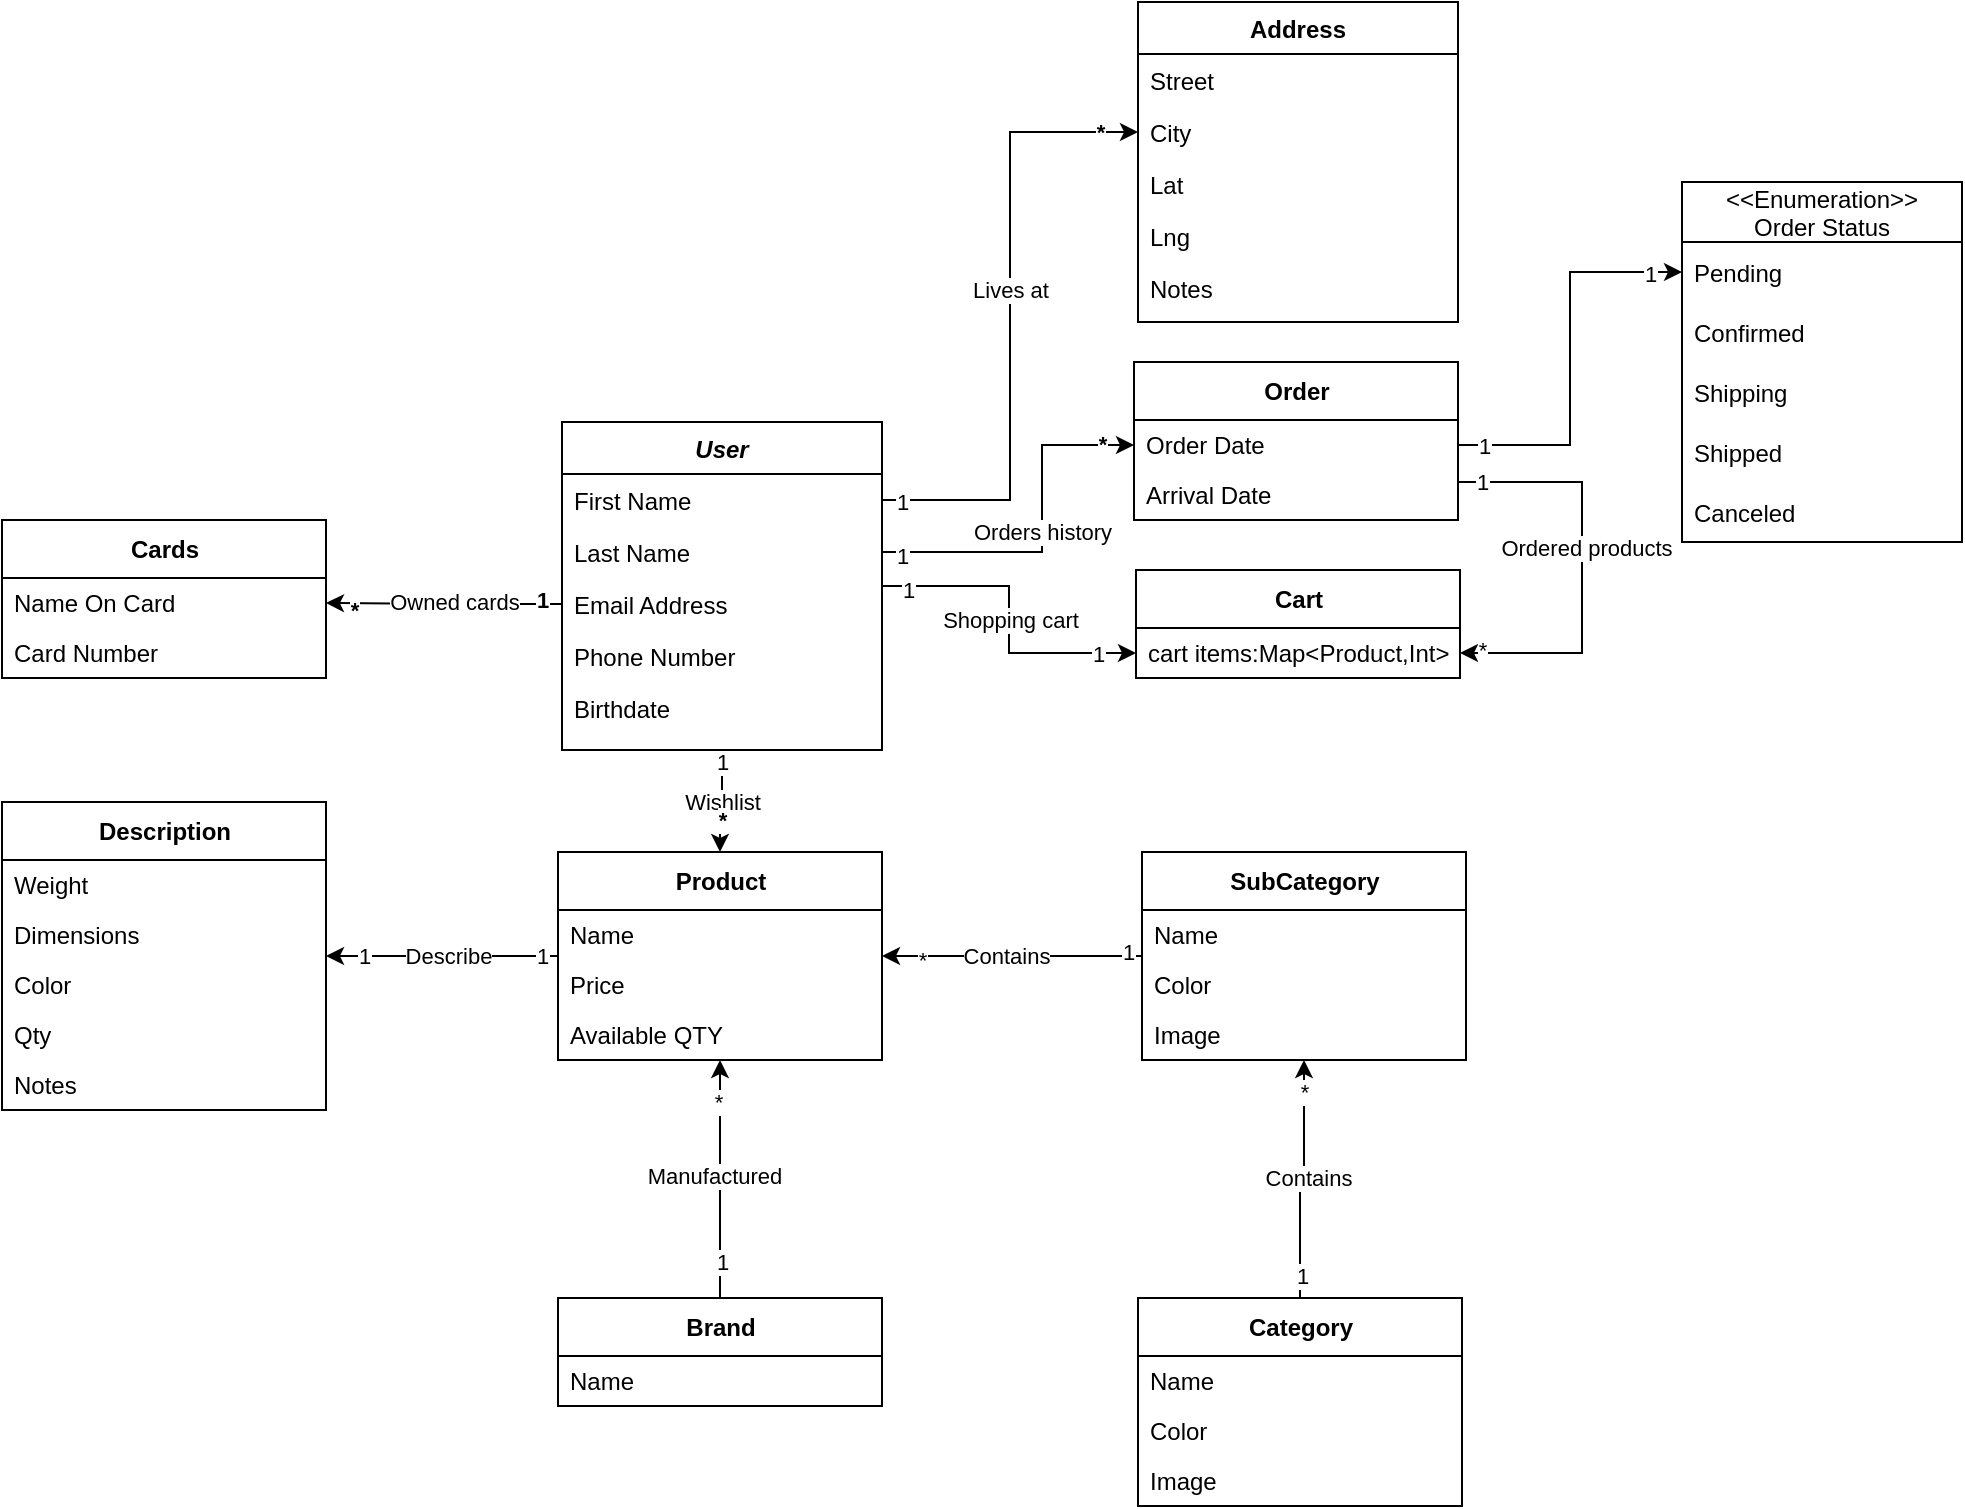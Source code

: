<mxfile version="15.8.4" type="device"><diagram id="C5RBs43oDa-KdzZeNtuy" name="Page-1"><mxGraphModel dx="2135" dy="1722" grid="1" gridSize="10" guides="1" tooltips="1" connect="1" arrows="1" fold="1" page="1" pageScale="1" pageWidth="827" pageHeight="1169" math="0" shadow="0"><root><mxCell id="WIyWlLk6GJQsqaUBKTNV-0"/><mxCell id="WIyWlLk6GJQsqaUBKTNV-1" parent="WIyWlLk6GJQsqaUBKTNV-0"/><mxCell id="TYzhtaJkAtgRP31RwPeW-9" style="edgeStyle=orthogonalEdgeStyle;rounded=0;orthogonalLoop=1;jettySize=auto;html=1;entryX=0;entryY=0.5;entryDx=0;entryDy=0;exitX=1;exitY=0.5;exitDx=0;exitDy=0;" parent="WIyWlLk6GJQsqaUBKTNV-1" source="zkfFHV4jXpPFQw0GAbJ--1" target="zkfFHV4jXpPFQw0GAbJ--19" edge="1"><mxGeometry relative="1" as="geometry"/></mxCell><mxCell id="TYzhtaJkAtgRP31RwPeW-10" value="Lives at" style="edgeLabel;html=1;align=center;verticalAlign=middle;resizable=0;points=[];" parent="TYzhtaJkAtgRP31RwPeW-9" vertex="1" connectable="0"><mxGeometry x="0.083" relative="1" as="geometry"><mxPoint as="offset"/></mxGeometry></mxCell><mxCell id="TYzhtaJkAtgRP31RwPeW-12" value="1" style="edgeLabel;html=1;align=center;verticalAlign=middle;resizable=0;points=[];" parent="TYzhtaJkAtgRP31RwPeW-9" vertex="1" connectable="0"><mxGeometry x="-0.917" y="-1" relative="1" as="geometry"><mxPoint x="-3" as="offset"/></mxGeometry></mxCell><mxCell id="TYzhtaJkAtgRP31RwPeW-13" value="&lt;b&gt;*&lt;/b&gt;" style="edgeLabel;html=1;align=center;verticalAlign=middle;resizable=0;points=[];" parent="TYzhtaJkAtgRP31RwPeW-9" vertex="1" connectable="0"><mxGeometry x="0.878" relative="1" as="geometry"><mxPoint as="offset"/></mxGeometry></mxCell><mxCell id="TYzhtaJkAtgRP31RwPeW-72" value="Shopping cart" style="edgeStyle=orthogonalEdgeStyle;rounded=0;orthogonalLoop=1;jettySize=auto;html=1;entryX=0;entryY=0.5;entryDx=0;entryDy=0;" parent="WIyWlLk6GJQsqaUBKTNV-1" source="zkfFHV4jXpPFQw0GAbJ--0" target="TYzhtaJkAtgRP31RwPeW-34" edge="1"><mxGeometry relative="1" as="geometry"/></mxCell><mxCell id="TYzhtaJkAtgRP31RwPeW-73" value="1" style="edgeLabel;html=1;align=center;verticalAlign=middle;resizable=0;points=[];" parent="TYzhtaJkAtgRP31RwPeW-72" vertex="1" connectable="0"><mxGeometry x="-0.844" y="-2" relative="1" as="geometry"><mxPoint as="offset"/></mxGeometry></mxCell><mxCell id="TYzhtaJkAtgRP31RwPeW-74" value="1" style="edgeLabel;html=1;align=center;verticalAlign=middle;resizable=0;points=[];" parent="TYzhtaJkAtgRP31RwPeW-72" vertex="1" connectable="0"><mxGeometry x="0.765" y="1" relative="1" as="geometry"><mxPoint y="1" as="offset"/></mxGeometry></mxCell><mxCell id="TYzhtaJkAtgRP31RwPeW-75" value="Wishlist" style="edgeStyle=orthogonalEdgeStyle;rounded=0;orthogonalLoop=1;jettySize=auto;html=1;entryX=0.5;entryY=0;entryDx=0;entryDy=0;" parent="WIyWlLk6GJQsqaUBKTNV-1" source="zkfFHV4jXpPFQw0GAbJ--0" target="TYzhtaJkAtgRP31RwPeW-25" edge="1"><mxGeometry relative="1" as="geometry"/></mxCell><mxCell id="TYzhtaJkAtgRP31RwPeW-76" value="1" style="edgeLabel;html=1;align=center;verticalAlign=middle;resizable=0;points=[];" parent="TYzhtaJkAtgRP31RwPeW-75" vertex="1" connectable="0"><mxGeometry x="-0.794" y="2" relative="1" as="geometry"><mxPoint x="-2" as="offset"/></mxGeometry></mxCell><mxCell id="TYzhtaJkAtgRP31RwPeW-77" value="*" style="edgeLabel;html=1;align=center;verticalAlign=middle;resizable=0;points=[];fontStyle=1" parent="TYzhtaJkAtgRP31RwPeW-75" vertex="1" connectable="0"><mxGeometry x="0.726" y="2" relative="1" as="geometry"><mxPoint x="-1" y="-9" as="offset"/></mxGeometry></mxCell><mxCell id="zkfFHV4jXpPFQw0GAbJ--0" value="User" style="swimlane;fontStyle=3;align=center;verticalAlign=top;childLayout=stackLayout;horizontal=1;startSize=26;horizontalStack=0;resizeParent=1;resizeLast=0;collapsible=1;marginBottom=0;rounded=0;shadow=0;strokeWidth=1;" parent="WIyWlLk6GJQsqaUBKTNV-1" vertex="1"><mxGeometry x="220" y="120" width="160" height="164" as="geometry"><mxRectangle x="230" y="140" width="160" height="26" as="alternateBounds"/></mxGeometry></mxCell><mxCell id="zkfFHV4jXpPFQw0GAbJ--1" value="First Name" style="text;align=left;verticalAlign=top;spacingLeft=4;spacingRight=4;overflow=hidden;rotatable=0;points=[[0,0.5],[1,0.5]];portConstraint=eastwest;" parent="zkfFHV4jXpPFQw0GAbJ--0" vertex="1"><mxGeometry y="26" width="160" height="26" as="geometry"/></mxCell><mxCell id="zkfFHV4jXpPFQw0GAbJ--2" value="Last Name" style="text;align=left;verticalAlign=top;spacingLeft=4;spacingRight=4;overflow=hidden;rotatable=0;points=[[0,0.5],[1,0.5]];portConstraint=eastwest;rounded=0;shadow=0;html=0;" parent="zkfFHV4jXpPFQw0GAbJ--0" vertex="1"><mxGeometry y="52" width="160" height="26" as="geometry"/></mxCell><mxCell id="zkfFHV4jXpPFQw0GAbJ--3" value="Email Address" style="text;align=left;verticalAlign=top;spacingLeft=4;spacingRight=4;overflow=hidden;rotatable=0;points=[[0,0.5],[1,0.5]];portConstraint=eastwest;rounded=0;shadow=0;html=0;" parent="zkfFHV4jXpPFQw0GAbJ--0" vertex="1"><mxGeometry y="78" width="160" height="26" as="geometry"/></mxCell><mxCell id="TYzhtaJkAtgRP31RwPeW-0" value="Phone Number" style="text;align=left;verticalAlign=top;spacingLeft=4;spacingRight=4;overflow=hidden;rotatable=0;points=[[0,0.5],[1,0.5]];portConstraint=eastwest;rounded=0;shadow=0;html=0;" parent="zkfFHV4jXpPFQw0GAbJ--0" vertex="1"><mxGeometry y="104" width="160" height="26" as="geometry"/></mxCell><mxCell id="TYzhtaJkAtgRP31RwPeW-1" value="Birthdate" style="text;align=left;verticalAlign=top;spacingLeft=4;spacingRight=4;overflow=hidden;rotatable=0;points=[[0,0.5],[1,0.5]];portConstraint=eastwest;rounded=0;shadow=0;html=0;" parent="zkfFHV4jXpPFQw0GAbJ--0" vertex="1"><mxGeometry y="130" width="160" height="26" as="geometry"/></mxCell><mxCell id="zkfFHV4jXpPFQw0GAbJ--17" value="Address" style="swimlane;fontStyle=1;align=center;verticalAlign=top;childLayout=stackLayout;horizontal=1;startSize=26;horizontalStack=0;resizeParent=1;resizeLast=0;collapsible=1;marginBottom=0;rounded=0;shadow=0;strokeWidth=1;" parent="WIyWlLk6GJQsqaUBKTNV-1" vertex="1"><mxGeometry x="508" y="-90" width="160" height="160" as="geometry"><mxRectangle x="550" y="140" width="160" height="26" as="alternateBounds"/></mxGeometry></mxCell><mxCell id="zkfFHV4jXpPFQw0GAbJ--18" value="Street" style="text;align=left;verticalAlign=top;spacingLeft=4;spacingRight=4;overflow=hidden;rotatable=0;points=[[0,0.5],[1,0.5]];portConstraint=eastwest;" parent="zkfFHV4jXpPFQw0GAbJ--17" vertex="1"><mxGeometry y="26" width="160" height="26" as="geometry"/></mxCell><mxCell id="zkfFHV4jXpPFQw0GAbJ--19" value="City" style="text;align=left;verticalAlign=top;spacingLeft=4;spacingRight=4;overflow=hidden;rotatable=0;points=[[0,0.5],[1,0.5]];portConstraint=eastwest;rounded=0;shadow=0;html=0;" parent="zkfFHV4jXpPFQw0GAbJ--17" vertex="1"><mxGeometry y="52" width="160" height="26" as="geometry"/></mxCell><mxCell id="zkfFHV4jXpPFQw0GAbJ--20" value="Lat" style="text;align=left;verticalAlign=top;spacingLeft=4;spacingRight=4;overflow=hidden;rotatable=0;points=[[0,0.5],[1,0.5]];portConstraint=eastwest;rounded=0;shadow=0;html=0;" parent="zkfFHV4jXpPFQw0GAbJ--17" vertex="1"><mxGeometry y="78" width="160" height="26" as="geometry"/></mxCell><mxCell id="zkfFHV4jXpPFQw0GAbJ--21" value="Lng" style="text;align=left;verticalAlign=top;spacingLeft=4;spacingRight=4;overflow=hidden;rotatable=0;points=[[0,0.5],[1,0.5]];portConstraint=eastwest;rounded=0;shadow=0;html=0;" parent="zkfFHV4jXpPFQw0GAbJ--17" vertex="1"><mxGeometry y="104" width="160" height="26" as="geometry"/></mxCell><mxCell id="zkfFHV4jXpPFQw0GAbJ--22" value="Notes" style="text;align=left;verticalAlign=top;spacingLeft=4;spacingRight=4;overflow=hidden;rotatable=0;points=[[0,0.5],[1,0.5]];portConstraint=eastwest;rounded=0;shadow=0;html=0;" parent="zkfFHV4jXpPFQw0GAbJ--17" vertex="1"><mxGeometry y="130" width="160" height="26" as="geometry"/></mxCell><mxCell id="TYzhtaJkAtgRP31RwPeW-2" value="Order" style="swimlane;fontStyle=1;align=center;verticalAlign=middle;childLayout=stackLayout;horizontal=1;startSize=29;horizontalStack=0;resizeParent=1;resizeParentMax=0;resizeLast=0;collapsible=0;marginBottom=0;html=1;" parent="WIyWlLk6GJQsqaUBKTNV-1" vertex="1"><mxGeometry x="506" y="90" width="162" height="79" as="geometry"/></mxCell><mxCell id="TYzhtaJkAtgRP31RwPeW-4" value="Order Date" style="text;html=1;strokeColor=none;fillColor=none;align=left;verticalAlign=middle;spacingLeft=4;spacingRight=4;overflow=hidden;rotatable=0;points=[[0,0.5],[1,0.5]];portConstraint=eastwest;" parent="TYzhtaJkAtgRP31RwPeW-2" vertex="1"><mxGeometry y="29" width="162" height="25" as="geometry"/></mxCell><mxCell id="TYzhtaJkAtgRP31RwPeW-43" value="Arrival Date" style="text;html=1;strokeColor=none;fillColor=none;align=left;verticalAlign=middle;spacingLeft=4;spacingRight=4;overflow=hidden;rotatable=0;points=[[0,0.5],[1,0.5]];portConstraint=eastwest;" parent="TYzhtaJkAtgRP31RwPeW-2" vertex="1"><mxGeometry y="54" width="162" height="25" as="geometry"/></mxCell><mxCell id="TYzhtaJkAtgRP31RwPeW-11" value="Orders history" style="edgeStyle=orthogonalEdgeStyle;rounded=0;orthogonalLoop=1;jettySize=auto;html=1;exitX=1;exitY=0.5;exitDx=0;exitDy=0;entryX=0;entryY=0.5;entryDx=0;entryDy=0;" parent="WIyWlLk6GJQsqaUBKTNV-1" source="zkfFHV4jXpPFQw0GAbJ--2" edge="1"><mxGeometry relative="1" as="geometry"><mxPoint x="506" y="131.5" as="targetPoint"/><Array as="points"><mxPoint x="460" y="185"/><mxPoint x="460" y="132"/></Array></mxGeometry></mxCell><mxCell id="TYzhtaJkAtgRP31RwPeW-15" value="1" style="edgeLabel;html=1;align=center;verticalAlign=middle;resizable=0;points=[];" parent="TYzhtaJkAtgRP31RwPeW-11" vertex="1" connectable="0"><mxGeometry x="-0.788" y="-2" relative="1" as="geometry"><mxPoint x="-9" as="offset"/></mxGeometry></mxCell><mxCell id="TYzhtaJkAtgRP31RwPeW-16" value="&lt;b&gt;*&lt;/b&gt;" style="edgeLabel;html=1;align=center;verticalAlign=middle;resizable=0;points=[];" parent="TYzhtaJkAtgRP31RwPeW-11" vertex="1" connectable="0"><mxGeometry x="0.855" y="2" relative="1" as="geometry"><mxPoint x="-3" y="1" as="offset"/></mxGeometry></mxCell><mxCell id="TYzhtaJkAtgRP31RwPeW-18" value="Cards" style="swimlane;fontStyle=1;align=center;verticalAlign=middle;childLayout=stackLayout;horizontal=1;startSize=29;horizontalStack=0;resizeParent=1;resizeParentMax=0;resizeLast=0;collapsible=0;marginBottom=0;html=1;" parent="WIyWlLk6GJQsqaUBKTNV-1" vertex="1"><mxGeometry x="-60" y="169" width="162" height="79" as="geometry"/></mxCell><mxCell id="TYzhtaJkAtgRP31RwPeW-20" value="Name On Card" style="text;html=1;strokeColor=none;fillColor=none;align=left;verticalAlign=middle;spacingLeft=4;spacingRight=4;overflow=hidden;rotatable=0;points=[[0,0.5],[1,0.5]];portConstraint=eastwest;" parent="TYzhtaJkAtgRP31RwPeW-18" vertex="1"><mxGeometry y="29" width="162" height="25" as="geometry"/></mxCell><mxCell id="TYzhtaJkAtgRP31RwPeW-58" value="Card Number" style="text;html=1;strokeColor=none;fillColor=none;align=left;verticalAlign=middle;spacingLeft=4;spacingRight=4;overflow=hidden;rotatable=0;points=[[0,0.5],[1,0.5]];portConstraint=eastwest;" parent="TYzhtaJkAtgRP31RwPeW-18" vertex="1"><mxGeometry y="54" width="162" height="25" as="geometry"/></mxCell><mxCell id="TYzhtaJkAtgRP31RwPeW-105" style="edgeStyle=orthogonalEdgeStyle;rounded=0;orthogonalLoop=1;jettySize=auto;html=1;" parent="WIyWlLk6GJQsqaUBKTNV-1" source="TYzhtaJkAtgRP31RwPeW-25" target="TYzhtaJkAtgRP31RwPeW-98" edge="1"><mxGeometry relative="1" as="geometry"/></mxCell><mxCell id="TYzhtaJkAtgRP31RwPeW-107" value="1" style="edgeLabel;html=1;align=center;verticalAlign=middle;resizable=0;points=[];" parent="TYzhtaJkAtgRP31RwPeW-105" vertex="1" connectable="0"><mxGeometry x="0.685" relative="1" as="geometry"><mxPoint as="offset"/></mxGeometry></mxCell><mxCell id="TYzhtaJkAtgRP31RwPeW-108" value="1" style="edgeLabel;html=1;align=center;verticalAlign=middle;resizable=0;points=[];" parent="TYzhtaJkAtgRP31RwPeW-105" vertex="1" connectable="0"><mxGeometry x="-0.857" relative="1" as="geometry"><mxPoint as="offset"/></mxGeometry></mxCell><mxCell id="TYzhtaJkAtgRP31RwPeW-110" value="Describe" style="edgeLabel;html=1;align=center;verticalAlign=middle;resizable=0;points=[];" parent="TYzhtaJkAtgRP31RwPeW-105" vertex="1" connectable="0"><mxGeometry x="-0.046" relative="1" as="geometry"><mxPoint as="offset"/></mxGeometry></mxCell><mxCell id="TYzhtaJkAtgRP31RwPeW-25" value="Product" style="swimlane;fontStyle=1;align=center;verticalAlign=middle;childLayout=stackLayout;horizontal=1;startSize=29;horizontalStack=0;resizeParent=1;resizeParentMax=0;resizeLast=0;collapsible=0;marginBottom=0;html=1;" parent="WIyWlLk6GJQsqaUBKTNV-1" vertex="1"><mxGeometry x="218" y="335" width="162" height="104" as="geometry"/></mxCell><mxCell id="TYzhtaJkAtgRP31RwPeW-27" value="Name" style="text;html=1;strokeColor=none;fillColor=none;align=left;verticalAlign=middle;spacingLeft=4;spacingRight=4;overflow=hidden;rotatable=0;points=[[0,0.5],[1,0.5]];portConstraint=eastwest;" parent="TYzhtaJkAtgRP31RwPeW-25" vertex="1"><mxGeometry y="29" width="162" height="25" as="geometry"/></mxCell><mxCell id="TYzhtaJkAtgRP31RwPeW-78" value="Price" style="text;html=1;strokeColor=none;fillColor=none;align=left;verticalAlign=middle;spacingLeft=4;spacingRight=4;overflow=hidden;rotatable=0;points=[[0,0.5],[1,0.5]];portConstraint=eastwest;" parent="TYzhtaJkAtgRP31RwPeW-25" vertex="1"><mxGeometry y="54" width="162" height="25" as="geometry"/></mxCell><mxCell id="TYzhtaJkAtgRP31RwPeW-79" value="Available QTY&amp;nbsp;" style="text;html=1;strokeColor=none;fillColor=none;align=left;verticalAlign=middle;spacingLeft=4;spacingRight=4;overflow=hidden;rotatable=0;points=[[0,0.5],[1,0.5]];portConstraint=eastwest;" parent="TYzhtaJkAtgRP31RwPeW-25" vertex="1"><mxGeometry y="79" width="162" height="25" as="geometry"/></mxCell><mxCell id="TYzhtaJkAtgRP31RwPeW-32" value="Cart" style="swimlane;fontStyle=1;align=center;verticalAlign=middle;childLayout=stackLayout;horizontal=1;startSize=29;horizontalStack=0;resizeParent=1;resizeParentMax=0;resizeLast=0;collapsible=0;marginBottom=0;html=1;" parent="WIyWlLk6GJQsqaUBKTNV-1" vertex="1"><mxGeometry x="507" y="194" width="162" height="54" as="geometry"/></mxCell><mxCell id="TYzhtaJkAtgRP31RwPeW-34" value="cart items:Map&amp;lt;Product,Int&amp;gt;" style="text;html=1;strokeColor=none;fillColor=none;align=left;verticalAlign=middle;spacingLeft=4;spacingRight=4;overflow=hidden;rotatable=0;points=[[0,0.5],[1,0.5]];portConstraint=eastwest;" parent="TYzhtaJkAtgRP31RwPeW-32" vertex="1"><mxGeometry y="29" width="162" height="25" as="geometry"/></mxCell><mxCell id="TYzhtaJkAtgRP31RwPeW-39" style="edgeStyle=orthogonalEdgeStyle;rounded=0;orthogonalLoop=1;jettySize=auto;html=1;exitX=1;exitY=0.5;exitDx=0;exitDy=0;entryX=1;entryY=0.5;entryDx=0;entryDy=0;" parent="WIyWlLk6GJQsqaUBKTNV-1" source="TYzhtaJkAtgRP31RwPeW-43" target="TYzhtaJkAtgRP31RwPeW-34" edge="1"><mxGeometry relative="1" as="geometry"><mxPoint x="668" y="131.5" as="sourcePoint"/><Array as="points"><mxPoint x="668" y="150"/><mxPoint x="730" y="150"/><mxPoint x="730" y="236"/></Array></mxGeometry></mxCell><mxCell id="TYzhtaJkAtgRP31RwPeW-40" value="Ordered products" style="edgeLabel;html=1;align=center;verticalAlign=middle;resizable=0;points=[];" parent="TYzhtaJkAtgRP31RwPeW-39" vertex="1" connectable="0"><mxGeometry x="-0.058" y="2" relative="1" as="geometry"><mxPoint as="offset"/></mxGeometry></mxCell><mxCell id="TYzhtaJkAtgRP31RwPeW-41" value="1" style="edgeLabel;html=1;align=center;verticalAlign=middle;resizable=0;points=[];" parent="TYzhtaJkAtgRP31RwPeW-39" vertex="1" connectable="0"><mxGeometry x="-0.939" relative="1" as="geometry"><mxPoint x="12" as="offset"/></mxGeometry></mxCell><mxCell id="TYzhtaJkAtgRP31RwPeW-42" value="*" style="edgeLabel;html=1;align=center;verticalAlign=middle;resizable=0;points=[];" parent="TYzhtaJkAtgRP31RwPeW-39" vertex="1" connectable="0"><mxGeometry x="0.901" y="-2" relative="1" as="geometry"><mxPoint as="offset"/></mxGeometry></mxCell><mxCell id="TYzhtaJkAtgRP31RwPeW-49" value="&lt;&lt;Enumeration&gt;&gt;&#10;Order Status" style="swimlane;fontStyle=0;childLayout=stackLayout;horizontal=1;startSize=30;horizontalStack=0;resizeParent=1;resizeParentMax=0;resizeLast=0;collapsible=1;marginBottom=0;" parent="WIyWlLk6GJQsqaUBKTNV-1" vertex="1"><mxGeometry x="780" width="140" height="180" as="geometry"/></mxCell><mxCell id="TYzhtaJkAtgRP31RwPeW-50" value="Pending" style="text;strokeColor=none;fillColor=none;align=left;verticalAlign=middle;spacingLeft=4;spacingRight=4;overflow=hidden;points=[[0,0.5],[1,0.5]];portConstraint=eastwest;rotatable=0;" parent="TYzhtaJkAtgRP31RwPeW-49" vertex="1"><mxGeometry y="30" width="140" height="30" as="geometry"/></mxCell><mxCell id="TYzhtaJkAtgRP31RwPeW-51" value="Confirmed" style="text;strokeColor=none;fillColor=none;align=left;verticalAlign=middle;spacingLeft=4;spacingRight=4;overflow=hidden;points=[[0,0.5],[1,0.5]];portConstraint=eastwest;rotatable=0;" parent="TYzhtaJkAtgRP31RwPeW-49" vertex="1"><mxGeometry y="60" width="140" height="30" as="geometry"/></mxCell><mxCell id="TYzhtaJkAtgRP31RwPeW-52" value="Shipping" style="text;strokeColor=none;fillColor=none;align=left;verticalAlign=middle;spacingLeft=4;spacingRight=4;overflow=hidden;points=[[0,0.5],[1,0.5]];portConstraint=eastwest;rotatable=0;" parent="TYzhtaJkAtgRP31RwPeW-49" vertex="1"><mxGeometry y="90" width="140" height="30" as="geometry"/></mxCell><mxCell id="TYzhtaJkAtgRP31RwPeW-56" value="Shipped" style="text;strokeColor=none;fillColor=none;align=left;verticalAlign=middle;spacingLeft=4;spacingRight=4;overflow=hidden;points=[[0,0.5],[1,0.5]];portConstraint=eastwest;rotatable=0;" parent="TYzhtaJkAtgRP31RwPeW-49" vertex="1"><mxGeometry y="120" width="140" height="30" as="geometry"/></mxCell><mxCell id="TYzhtaJkAtgRP31RwPeW-57" value="Canceled" style="text;strokeColor=none;fillColor=none;align=left;verticalAlign=middle;spacingLeft=4;spacingRight=4;overflow=hidden;points=[[0,0.5],[1,0.5]];portConstraint=eastwest;rotatable=0;" parent="TYzhtaJkAtgRP31RwPeW-49" vertex="1"><mxGeometry y="150" width="140" height="30" as="geometry"/></mxCell><mxCell id="TYzhtaJkAtgRP31RwPeW-53" style="edgeStyle=orthogonalEdgeStyle;rounded=0;orthogonalLoop=1;jettySize=auto;html=1;exitX=1;exitY=0.5;exitDx=0;exitDy=0;entryX=0;entryY=0.5;entryDx=0;entryDy=0;" parent="WIyWlLk6GJQsqaUBKTNV-1" source="TYzhtaJkAtgRP31RwPeW-4" target="TYzhtaJkAtgRP31RwPeW-50" edge="1"><mxGeometry relative="1" as="geometry"/></mxCell><mxCell id="TYzhtaJkAtgRP31RwPeW-54" value="1" style="edgeLabel;html=1;align=center;verticalAlign=middle;resizable=0;points=[];" parent="TYzhtaJkAtgRP31RwPeW-53" vertex="1" connectable="0"><mxGeometry x="0.829" y="-1" relative="1" as="geometry"><mxPoint x="1" as="offset"/></mxGeometry></mxCell><mxCell id="TYzhtaJkAtgRP31RwPeW-55" value="1" style="edgeLabel;html=1;align=center;verticalAlign=middle;resizable=0;points=[];" parent="TYzhtaJkAtgRP31RwPeW-53" vertex="1" connectable="0"><mxGeometry x="-0.869" y="1" relative="1" as="geometry"><mxPoint y="1" as="offset"/></mxGeometry></mxCell><mxCell id="TYzhtaJkAtgRP31RwPeW-59" style="edgeStyle=orthogonalEdgeStyle;rounded=0;orthogonalLoop=1;jettySize=auto;html=1;exitX=0;exitY=0.5;exitDx=0;exitDy=0;entryX=1;entryY=0.5;entryDx=0;entryDy=0;" parent="WIyWlLk6GJQsqaUBKTNV-1" source="zkfFHV4jXpPFQw0GAbJ--3" target="TYzhtaJkAtgRP31RwPeW-20" edge="1"><mxGeometry relative="1" as="geometry"/></mxCell><mxCell id="TYzhtaJkAtgRP31RwPeW-60" value="Owned cards" style="edgeLabel;html=1;align=center;verticalAlign=middle;resizable=0;points=[];" parent="TYzhtaJkAtgRP31RwPeW-59" vertex="1" connectable="0"><mxGeometry x="-0.089" y="2" relative="1" as="geometry"><mxPoint y="-3" as="offset"/></mxGeometry></mxCell><mxCell id="TYzhtaJkAtgRP31RwPeW-61" value="&lt;b&gt;1&lt;/b&gt;" style="edgeLabel;html=1;align=center;verticalAlign=middle;resizable=0;points=[];" parent="TYzhtaJkAtgRP31RwPeW-59" vertex="1" connectable="0"><mxGeometry x="-0.899" y="-2" relative="1" as="geometry"><mxPoint x="-4" as="offset"/></mxGeometry></mxCell><mxCell id="TYzhtaJkAtgRP31RwPeW-62" value="&lt;b&gt;*&lt;/b&gt;" style="edgeLabel;html=1;align=center;verticalAlign=middle;resizable=0;points=[];" parent="TYzhtaJkAtgRP31RwPeW-59" vertex="1" connectable="0"><mxGeometry x="0.764" y="3" relative="1" as="geometry"><mxPoint as="offset"/></mxGeometry></mxCell><mxCell id="TYzhtaJkAtgRP31RwPeW-88" style="edgeStyle=orthogonalEdgeStyle;rounded=0;orthogonalLoop=1;jettySize=auto;html=1;" parent="WIyWlLk6GJQsqaUBKTNV-1" source="TYzhtaJkAtgRP31RwPeW-80" target="TYzhtaJkAtgRP31RwPeW-25" edge="1"><mxGeometry relative="1" as="geometry"><Array as="points"/></mxGeometry></mxCell><mxCell id="TYzhtaJkAtgRP31RwPeW-89" value="1" style="edgeLabel;html=1;align=center;verticalAlign=middle;resizable=0;points=[];" parent="TYzhtaJkAtgRP31RwPeW-88" vertex="1" connectable="0"><mxGeometry x="-0.891" y="-2" relative="1" as="geometry"><mxPoint as="offset"/></mxGeometry></mxCell><mxCell id="TYzhtaJkAtgRP31RwPeW-90" value="*" style="edgeLabel;html=1;align=center;verticalAlign=middle;resizable=0;points=[];" parent="TYzhtaJkAtgRP31RwPeW-88" vertex="1" connectable="0"><mxGeometry x="0.703" y="2" relative="1" as="geometry"><mxPoint as="offset"/></mxGeometry></mxCell><mxCell id="TYzhtaJkAtgRP31RwPeW-91" value="Contains" style="edgeLabel;html=1;align=center;verticalAlign=middle;resizable=0;points=[];" parent="TYzhtaJkAtgRP31RwPeW-88" vertex="1" connectable="0"><mxGeometry x="0.047" relative="1" as="geometry"><mxPoint as="offset"/></mxGeometry></mxCell><mxCell id="TYzhtaJkAtgRP31RwPeW-80" value="SubCategory" style="swimlane;fontStyle=1;align=center;verticalAlign=middle;childLayout=stackLayout;horizontal=1;startSize=29;horizontalStack=0;resizeParent=1;resizeParentMax=0;resizeLast=0;collapsible=0;marginBottom=0;html=1;" parent="WIyWlLk6GJQsqaUBKTNV-1" vertex="1"><mxGeometry x="510" y="335" width="162" height="104" as="geometry"/></mxCell><mxCell id="TYzhtaJkAtgRP31RwPeW-81" value="Name" style="text;html=1;strokeColor=none;fillColor=none;align=left;verticalAlign=middle;spacingLeft=4;spacingRight=4;overflow=hidden;rotatable=0;points=[[0,0.5],[1,0.5]];portConstraint=eastwest;" parent="TYzhtaJkAtgRP31RwPeW-80" vertex="1"><mxGeometry y="29" width="162" height="25" as="geometry"/></mxCell><mxCell id="sd44v-AZiy7XLzs2Aaus-0" value="Color" style="text;html=1;strokeColor=none;fillColor=none;align=left;verticalAlign=middle;spacingLeft=4;spacingRight=4;overflow=hidden;rotatable=0;points=[[0,0.5],[1,0.5]];portConstraint=eastwest;" vertex="1" parent="TYzhtaJkAtgRP31RwPeW-80"><mxGeometry y="54" width="162" height="25" as="geometry"/></mxCell><mxCell id="sd44v-AZiy7XLzs2Aaus-1" value="Image" style="text;html=1;strokeColor=none;fillColor=none;align=left;verticalAlign=middle;spacingLeft=4;spacingRight=4;overflow=hidden;rotatable=0;points=[[0,0.5],[1,0.5]];portConstraint=eastwest;" vertex="1" parent="TYzhtaJkAtgRP31RwPeW-80"><mxGeometry y="79" width="162" height="25" as="geometry"/></mxCell><mxCell id="TYzhtaJkAtgRP31RwPeW-94" style="edgeStyle=orthogonalEdgeStyle;rounded=0;orthogonalLoop=1;jettySize=auto;html=1;" parent="WIyWlLk6GJQsqaUBKTNV-1" source="TYzhtaJkAtgRP31RwPeW-92" target="TYzhtaJkAtgRP31RwPeW-25" edge="1"><mxGeometry relative="1" as="geometry"><Array as="points"><mxPoint x="299" y="510"/><mxPoint x="299" y="510"/></Array><mxPoint x="290" y="510" as="targetPoint"/></mxGeometry></mxCell><mxCell id="TYzhtaJkAtgRP31RwPeW-95" value="*" style="edgeLabel;html=1;align=center;verticalAlign=middle;resizable=0;points=[];" parent="TYzhtaJkAtgRP31RwPeW-94" vertex="1" connectable="0"><mxGeometry x="0.771" y="1" relative="1" as="geometry"><mxPoint y="7" as="offset"/></mxGeometry></mxCell><mxCell id="TYzhtaJkAtgRP31RwPeW-96" value="1" style="edgeLabel;html=1;align=center;verticalAlign=middle;resizable=0;points=[];" parent="TYzhtaJkAtgRP31RwPeW-94" vertex="1" connectable="0"><mxGeometry x="-0.897" y="-2" relative="1" as="geometry"><mxPoint x="-1" y="-12" as="offset"/></mxGeometry></mxCell><mxCell id="TYzhtaJkAtgRP31RwPeW-97" value="Manufactured" style="edgeLabel;html=1;align=center;verticalAlign=middle;resizable=0;points=[];" parent="TYzhtaJkAtgRP31RwPeW-94" vertex="1" connectable="0"><mxGeometry x="-0.017" y="3" relative="1" as="geometry"><mxPoint y="-3" as="offset"/></mxGeometry></mxCell><mxCell id="TYzhtaJkAtgRP31RwPeW-92" value="Brand" style="swimlane;fontStyle=1;align=center;verticalAlign=middle;childLayout=stackLayout;horizontal=1;startSize=29;horizontalStack=0;resizeParent=1;resizeParentMax=0;resizeLast=0;collapsible=0;marginBottom=0;html=1;" parent="WIyWlLk6GJQsqaUBKTNV-1" vertex="1"><mxGeometry x="218" y="558" width="162" height="54" as="geometry"/></mxCell><mxCell id="TYzhtaJkAtgRP31RwPeW-93" value="Name" style="text;html=1;strokeColor=none;fillColor=none;align=left;verticalAlign=middle;spacingLeft=4;spacingRight=4;overflow=hidden;rotatable=0;points=[[0,0.5],[1,0.5]];portConstraint=eastwest;" parent="TYzhtaJkAtgRP31RwPeW-92" vertex="1"><mxGeometry y="29" width="162" height="25" as="geometry"/></mxCell><mxCell id="TYzhtaJkAtgRP31RwPeW-98" value="Description" style="swimlane;fontStyle=1;align=center;verticalAlign=middle;childLayout=stackLayout;horizontal=1;startSize=29;horizontalStack=0;resizeParent=1;resizeParentMax=0;resizeLast=0;collapsible=0;marginBottom=0;html=1;" parent="WIyWlLk6GJQsqaUBKTNV-1" vertex="1"><mxGeometry x="-60" y="310" width="162" height="154" as="geometry"/></mxCell><mxCell id="TYzhtaJkAtgRP31RwPeW-99" value="Weight" style="text;html=1;strokeColor=none;fillColor=none;align=left;verticalAlign=middle;spacingLeft=4;spacingRight=4;overflow=hidden;rotatable=0;points=[[0,0.5],[1,0.5]];portConstraint=eastwest;" parent="TYzhtaJkAtgRP31RwPeW-98" vertex="1"><mxGeometry y="29" width="162" height="25" as="geometry"/></mxCell><mxCell id="TYzhtaJkAtgRP31RwPeW-100" value="Dimensions&amp;nbsp;" style="text;html=1;strokeColor=none;fillColor=none;align=left;verticalAlign=middle;spacingLeft=4;spacingRight=4;overflow=hidden;rotatable=0;points=[[0,0.5],[1,0.5]];portConstraint=eastwest;" parent="TYzhtaJkAtgRP31RwPeW-98" vertex="1"><mxGeometry y="54" width="162" height="25" as="geometry"/></mxCell><mxCell id="TYzhtaJkAtgRP31RwPeW-101" value="Color" style="text;html=1;strokeColor=none;fillColor=none;align=left;verticalAlign=middle;spacingLeft=4;spacingRight=4;overflow=hidden;rotatable=0;points=[[0,0.5],[1,0.5]];portConstraint=eastwest;" parent="TYzhtaJkAtgRP31RwPeW-98" vertex="1"><mxGeometry y="79" width="162" height="25" as="geometry"/></mxCell><mxCell id="TYzhtaJkAtgRP31RwPeW-102" value="Qty" style="text;html=1;strokeColor=none;fillColor=none;align=left;verticalAlign=middle;spacingLeft=4;spacingRight=4;overflow=hidden;rotatable=0;points=[[0,0.5],[1,0.5]];portConstraint=eastwest;" parent="TYzhtaJkAtgRP31RwPeW-98" vertex="1"><mxGeometry y="104" width="162" height="25" as="geometry"/></mxCell><mxCell id="TYzhtaJkAtgRP31RwPeW-104" value="Notes" style="text;html=1;strokeColor=none;fillColor=none;align=left;verticalAlign=middle;spacingLeft=4;spacingRight=4;overflow=hidden;rotatable=0;points=[[0,0.5],[1,0.5]];portConstraint=eastwest;" parent="TYzhtaJkAtgRP31RwPeW-98" vertex="1"><mxGeometry y="129" width="162" height="25" as="geometry"/></mxCell><mxCell id="0TwntokcmInkIevpe7DS-2" style="edgeStyle=orthogonalEdgeStyle;rounded=0;orthogonalLoop=1;jettySize=auto;html=1;" parent="WIyWlLk6GJQsqaUBKTNV-1" source="0TwntokcmInkIevpe7DS-0" target="TYzhtaJkAtgRP31RwPeW-80" edge="1"><mxGeometry relative="1" as="geometry"/></mxCell><mxCell id="0TwntokcmInkIevpe7DS-3" value="Contains" style="edgeLabel;html=1;align=center;verticalAlign=middle;resizable=0;points=[];" parent="0TwntokcmInkIevpe7DS-2" vertex="1" connectable="0"><mxGeometry x="0.029" y="-2" relative="1" as="geometry"><mxPoint as="offset"/></mxGeometry></mxCell><mxCell id="0TwntokcmInkIevpe7DS-4" value="*" style="edgeLabel;html=1;align=center;verticalAlign=middle;resizable=0;points=[];" parent="0TwntokcmInkIevpe7DS-2" vertex="1" connectable="0"><mxGeometry x="0.735" relative="1" as="geometry"><mxPoint as="offset"/></mxGeometry></mxCell><mxCell id="0TwntokcmInkIevpe7DS-5" value="1" style="edgeLabel;html=1;align=center;verticalAlign=middle;resizable=0;points=[];" parent="0TwntokcmInkIevpe7DS-2" vertex="1" connectable="0"><mxGeometry x="-0.809" y="-1" relative="1" as="geometry"><mxPoint as="offset"/></mxGeometry></mxCell><mxCell id="0TwntokcmInkIevpe7DS-0" value="Category" style="swimlane;fontStyle=1;align=center;verticalAlign=middle;childLayout=stackLayout;horizontal=1;startSize=29;horizontalStack=0;resizeParent=1;resizeParentMax=0;resizeLast=0;collapsible=0;marginBottom=0;html=1;" parent="WIyWlLk6GJQsqaUBKTNV-1" vertex="1"><mxGeometry x="508" y="558" width="162" height="104" as="geometry"/></mxCell><mxCell id="0TwntokcmInkIevpe7DS-1" value="Name" style="text;html=1;strokeColor=none;fillColor=none;align=left;verticalAlign=middle;spacingLeft=4;spacingRight=4;overflow=hidden;rotatable=0;points=[[0,0.5],[1,0.5]];portConstraint=eastwest;" parent="0TwntokcmInkIevpe7DS-0" vertex="1"><mxGeometry y="29" width="162" height="25" as="geometry"/></mxCell><mxCell id="sd44v-AZiy7XLzs2Aaus-2" value="Color" style="text;html=1;strokeColor=none;fillColor=none;align=left;verticalAlign=middle;spacingLeft=4;spacingRight=4;overflow=hidden;rotatable=0;points=[[0,0.5],[1,0.5]];portConstraint=eastwest;" vertex="1" parent="0TwntokcmInkIevpe7DS-0"><mxGeometry y="54" width="162" height="25" as="geometry"/></mxCell><mxCell id="sd44v-AZiy7XLzs2Aaus-3" value="Image" style="text;html=1;strokeColor=none;fillColor=none;align=left;verticalAlign=middle;spacingLeft=4;spacingRight=4;overflow=hidden;rotatable=0;points=[[0,0.5],[1,0.5]];portConstraint=eastwest;" vertex="1" parent="0TwntokcmInkIevpe7DS-0"><mxGeometry y="79" width="162" height="25" as="geometry"/></mxCell></root></mxGraphModel></diagram></mxfile>